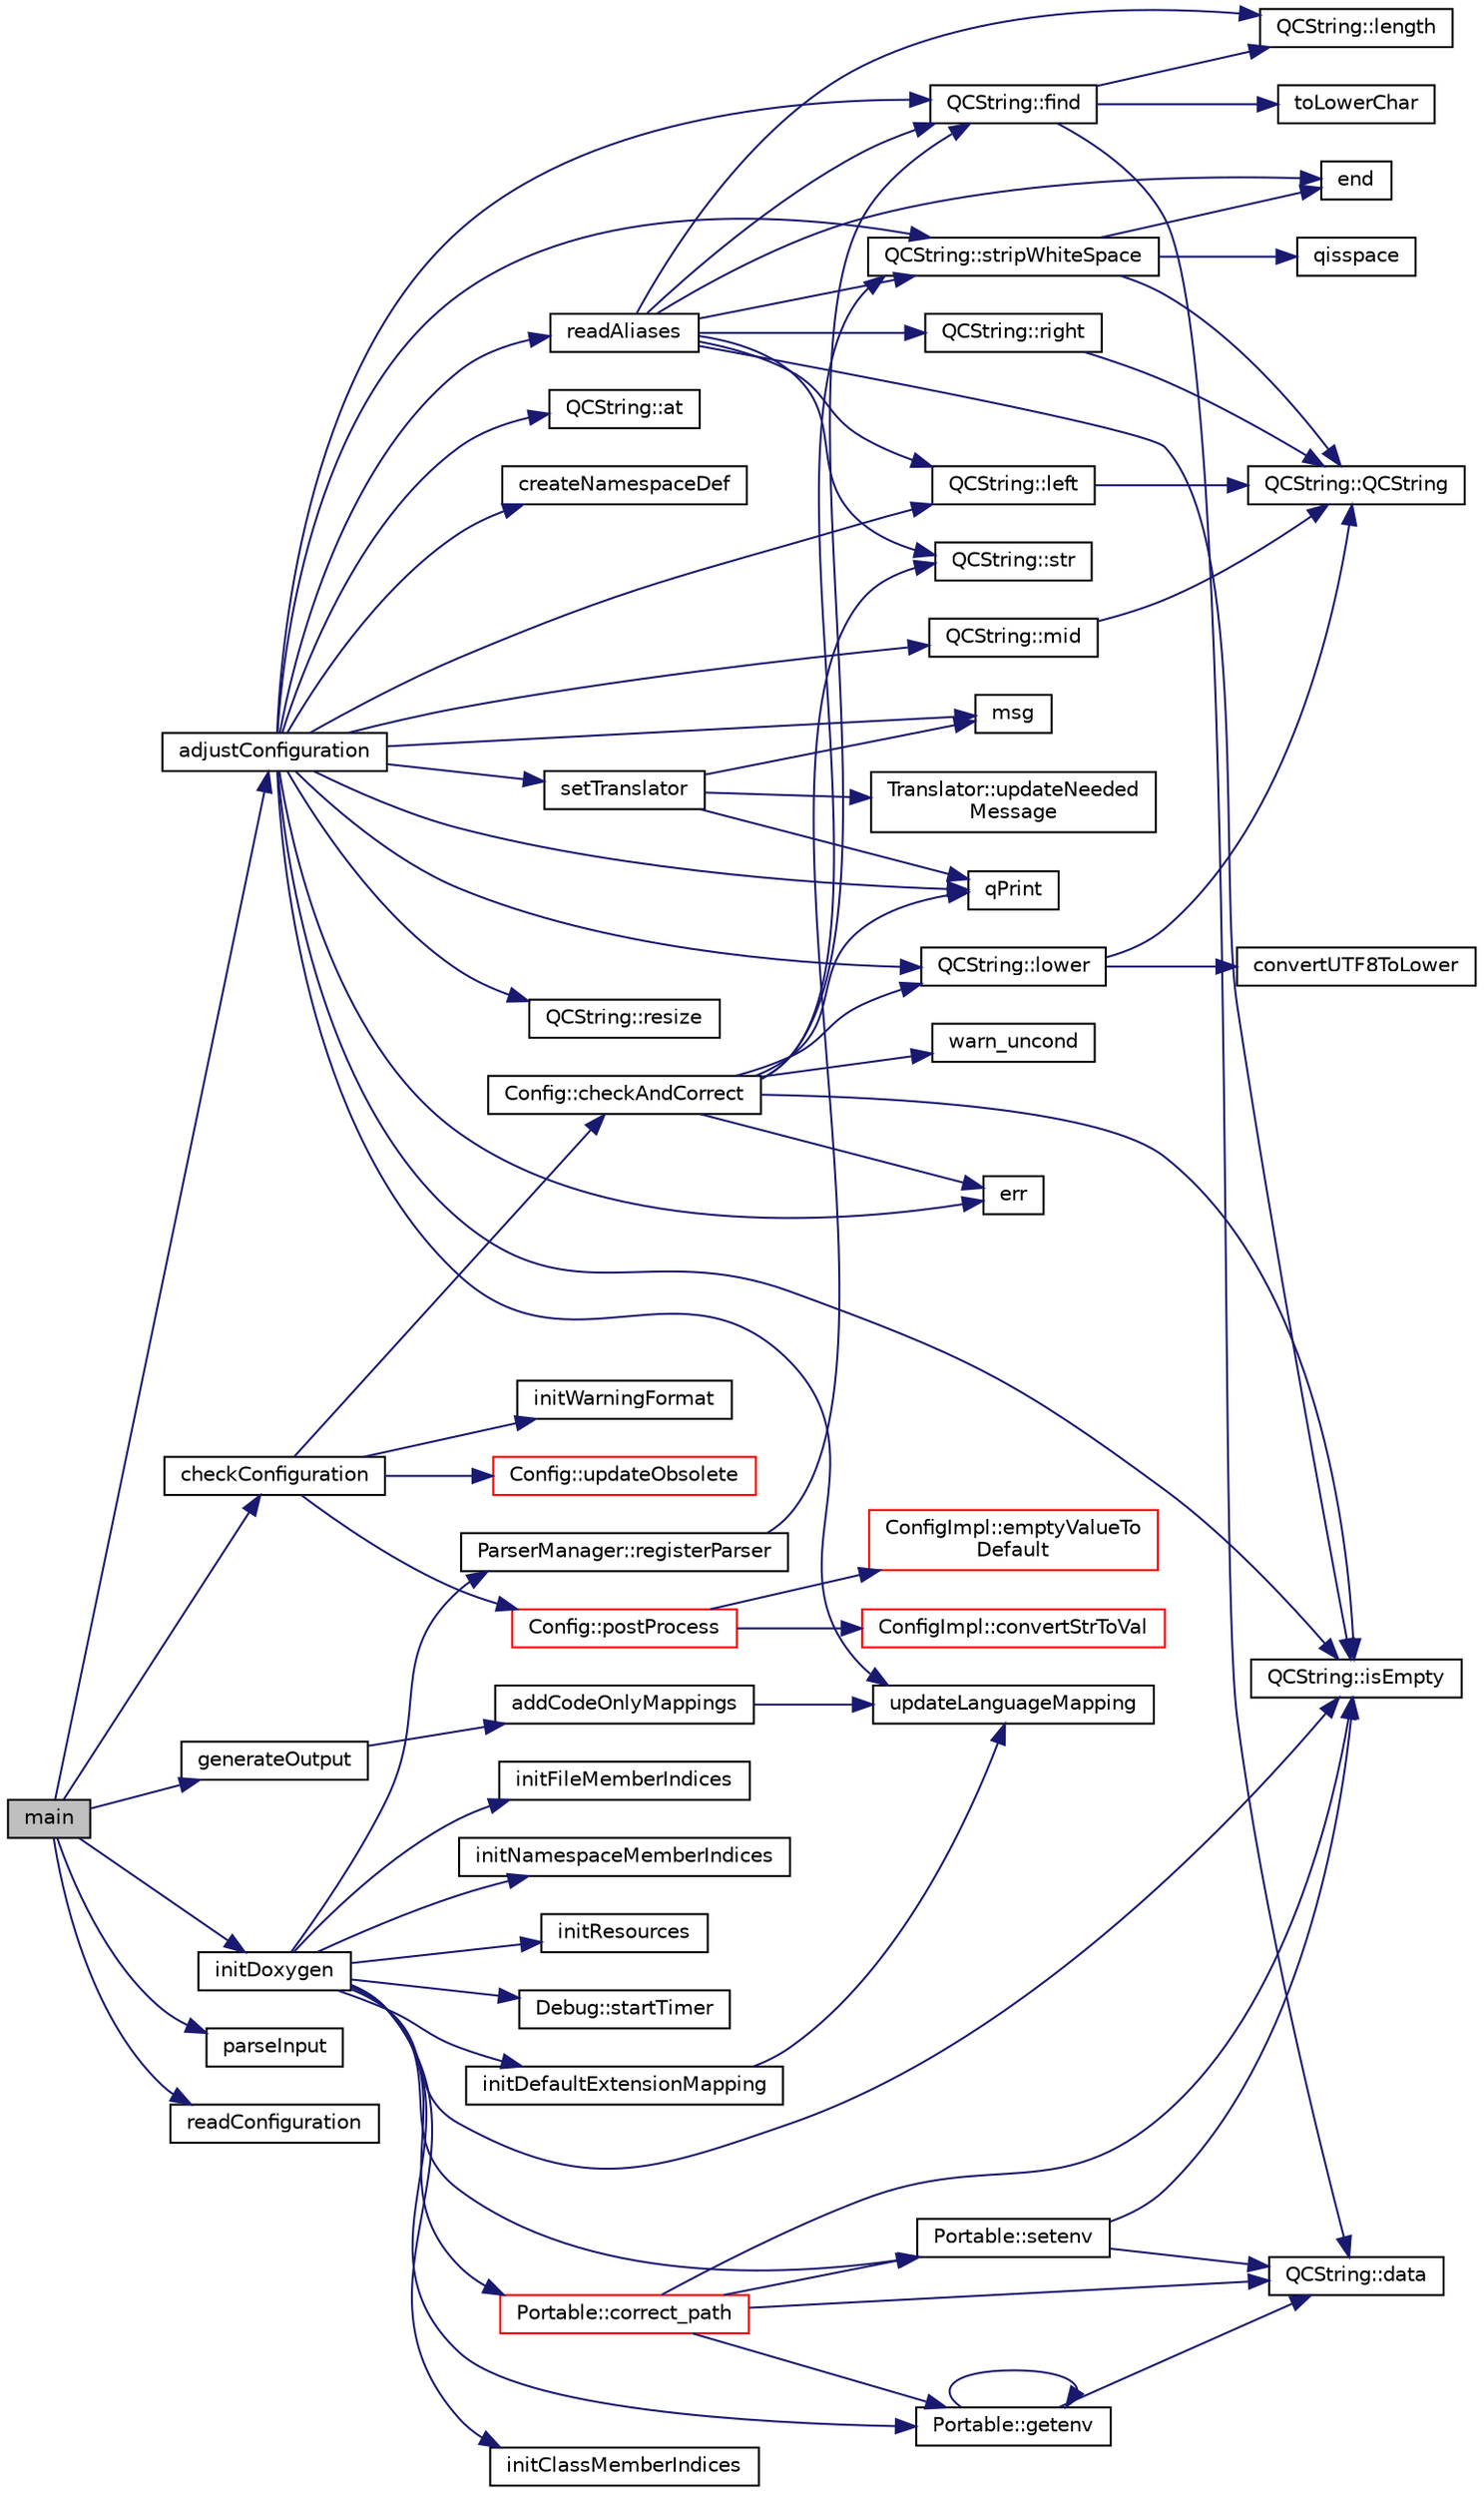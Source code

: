 digraph "main"
{
 // LATEX_PDF_SIZE
  edge [fontname="Helvetica",fontsize="10",labelfontname="Helvetica",labelfontsize="10"];
  node [fontname="Helvetica",fontsize="10",shape=record];
  rankdir="LR";
  Node1 [label="main",height=0.2,width=0.4,color="black", fillcolor="grey75", style="filled", fontcolor="black",tooltip=" "];
  Node1 -> Node2 [color="midnightblue",fontsize="10",style="solid",fontname="Helvetica"];
  Node2 [label="adjustConfiguration",height=0.2,width=0.4,color="black", fillcolor="white", style="filled",URL="$doxygen_8cpp.html#a10458b8a16238a4eae5fb5019df747e8",tooltip=" "];
  Node2 -> Node3 [color="midnightblue",fontsize="10",style="solid",fontname="Helvetica"];
  Node3 [label="QCString::at",height=0.2,width=0.4,color="black", fillcolor="white", style="filled",URL="$classQCString.html#a4c8be5d062cc14919b53ff0a3c8f9a4f",tooltip=" "];
  Node2 -> Node4 [color="midnightblue",fontsize="10",style="solid",fontname="Helvetica"];
  Node4 [label="createNamespaceDef",height=0.2,width=0.4,color="black", fillcolor="white", style="filled",URL="$namespacedef_8cpp.html#a97d8398a7293fef2b9fd9ff490294ea7",tooltip=" "];
  Node2 -> Node5 [color="midnightblue",fontsize="10",style="solid",fontname="Helvetica"];
  Node5 [label="err",height=0.2,width=0.4,color="black", fillcolor="white", style="filled",URL="$message_8cpp.html#aede5746344fdce99647541101eaa7f06",tooltip=" "];
  Node2 -> Node6 [color="midnightblue",fontsize="10",style="solid",fontname="Helvetica"];
  Node6 [label="QCString::find",height=0.2,width=0.4,color="black", fillcolor="white", style="filled",URL="$classQCString.html#a0182ece6b76dad6475dafb53e2faaf10",tooltip=" "];
  Node6 -> Node7 [color="midnightblue",fontsize="10",style="solid",fontname="Helvetica"];
  Node7 [label="QCString::data",height=0.2,width=0.4,color="black", fillcolor="white", style="filled",URL="$classQCString.html#ac3aa3ac1a1c36d3305eba22a2eb0d098",tooltip=" "];
  Node6 -> Node8 [color="midnightblue",fontsize="10",style="solid",fontname="Helvetica"];
  Node8 [label="QCString::length",height=0.2,width=0.4,color="black", fillcolor="white", style="filled",URL="$classQCString.html#ac52596733e9110b778019946d73fb268",tooltip=" "];
  Node6 -> Node9 [color="midnightblue",fontsize="10",style="solid",fontname="Helvetica"];
  Node9 [label="toLowerChar",height=0.2,width=0.4,color="black", fillcolor="white", style="filled",URL="$qcstring_8cpp.html#a4e545641f98651d4fb8299b407721f9b",tooltip=" "];
  Node2 -> Node10 [color="midnightblue",fontsize="10",style="solid",fontname="Helvetica"];
  Node10 [label="QCString::isEmpty",height=0.2,width=0.4,color="black", fillcolor="white", style="filled",URL="$classQCString.html#a621c4090d69ad7d05ef8e5234376c3d8",tooltip=" "];
  Node2 -> Node11 [color="midnightblue",fontsize="10",style="solid",fontname="Helvetica"];
  Node11 [label="QCString::left",height=0.2,width=0.4,color="black", fillcolor="white", style="filled",URL="$classQCString.html#aecf8b66312c4e97333219cc344c11a4f",tooltip=" "];
  Node11 -> Node12 [color="midnightblue",fontsize="10",style="solid",fontname="Helvetica"];
  Node12 [label="QCString::QCString",height=0.2,width=0.4,color="black", fillcolor="white", style="filled",URL="$classQCString.html#ad691e1087cc03e14e00d1147ae0ecab7",tooltip=" "];
  Node2 -> Node13 [color="midnightblue",fontsize="10",style="solid",fontname="Helvetica"];
  Node13 [label="QCString::lower",height=0.2,width=0.4,color="black", fillcolor="white", style="filled",URL="$classQCString.html#a33688239622e659cfb469fbd62c9cccb",tooltip=" "];
  Node13 -> Node14 [color="midnightblue",fontsize="10",style="solid",fontname="Helvetica"];
  Node14 [label="convertUTF8ToLower",height=0.2,width=0.4,color="black", fillcolor="white", style="filled",URL="$utf8_8cpp.html#a90000b3876f8ff0fed72d2c31ecdfe11",tooltip=" "];
  Node13 -> Node12 [color="midnightblue",fontsize="10",style="solid",fontname="Helvetica"];
  Node2 -> Node15 [color="midnightblue",fontsize="10",style="solid",fontname="Helvetica"];
  Node15 [label="QCString::mid",height=0.2,width=0.4,color="black", fillcolor="white", style="filled",URL="$classQCString.html#a27136caf9c0bc4daca574cda6f113551",tooltip=" "];
  Node15 -> Node12 [color="midnightblue",fontsize="10",style="solid",fontname="Helvetica"];
  Node2 -> Node16 [color="midnightblue",fontsize="10",style="solid",fontname="Helvetica"];
  Node16 [label="msg",height=0.2,width=0.4,color="black", fillcolor="white", style="filled",URL="$message_8cpp.html#aba549a028419cd48a3f373037c2c57eb",tooltip=" "];
  Node2 -> Node17 [color="midnightblue",fontsize="10",style="solid",fontname="Helvetica"];
  Node17 [label="qPrint",height=0.2,width=0.4,color="black", fillcolor="white", style="filled",URL="$qcstring_8h.html#a9851ebb5ae2f65b4d2b1d08421edbfd2",tooltip=" "];
  Node2 -> Node18 [color="midnightblue",fontsize="10",style="solid",fontname="Helvetica"];
  Node18 [label="readAliases",height=0.2,width=0.4,color="black", fillcolor="white", style="filled",URL="$doxygen_8cpp.html#af229513c065c90147eff5559f0844c00",tooltip=" "];
  Node18 -> Node19 [color="midnightblue",fontsize="10",style="solid",fontname="Helvetica"];
  Node19 [label="end",height=0.2,width=0.4,color="black", fillcolor="white", style="filled",URL="$dir_8cpp.html#abb4720f72b574f81dc4f7aea0e653a64",tooltip=" "];
  Node18 -> Node6 [color="midnightblue",fontsize="10",style="solid",fontname="Helvetica"];
  Node18 -> Node10 [color="midnightblue",fontsize="10",style="solid",fontname="Helvetica"];
  Node18 -> Node11 [color="midnightblue",fontsize="10",style="solid",fontname="Helvetica"];
  Node18 -> Node8 [color="midnightblue",fontsize="10",style="solid",fontname="Helvetica"];
  Node18 -> Node20 [color="midnightblue",fontsize="10",style="solid",fontname="Helvetica"];
  Node20 [label="QCString::right",height=0.2,width=0.4,color="black", fillcolor="white", style="filled",URL="$classQCString.html#a8f4aa5417f6a834f28c7148a1fe262d5",tooltip=" "];
  Node20 -> Node12 [color="midnightblue",fontsize="10",style="solid",fontname="Helvetica"];
  Node18 -> Node21 [color="midnightblue",fontsize="10",style="solid",fontname="Helvetica"];
  Node21 [label="QCString::str",height=0.2,width=0.4,color="black", fillcolor="white", style="filled",URL="$classQCString.html#a9824b07232eea418ab3b3e7dc3178eec",tooltip=" "];
  Node18 -> Node22 [color="midnightblue",fontsize="10",style="solid",fontname="Helvetica"];
  Node22 [label="QCString::stripWhiteSpace",height=0.2,width=0.4,color="black", fillcolor="white", style="filled",URL="$classQCString.html#a66269a694d9e6961bfd145bb4ca72f42",tooltip="returns a copy of this string with leading and trailing whitespace removed"];
  Node22 -> Node19 [color="midnightblue",fontsize="10",style="solid",fontname="Helvetica"];
  Node22 -> Node12 [color="midnightblue",fontsize="10",style="solid",fontname="Helvetica"];
  Node22 -> Node23 [color="midnightblue",fontsize="10",style="solid",fontname="Helvetica"];
  Node23 [label="qisspace",height=0.2,width=0.4,color="black", fillcolor="white", style="filled",URL="$qcstring_8h.html#a77c877f20c7388af72f6a936072b5109",tooltip=" "];
  Node2 -> Node24 [color="midnightblue",fontsize="10",style="solid",fontname="Helvetica"];
  Node24 [label="QCString::resize",height=0.2,width=0.4,color="black", fillcolor="white", style="filled",URL="$classQCString.html#a993474e2da59141336e6105b8e154f2b",tooltip=" "];
  Node2 -> Node25 [color="midnightblue",fontsize="10",style="solid",fontname="Helvetica"];
  Node25 [label="setTranslator",height=0.2,width=0.4,color="black", fillcolor="white", style="filled",URL="$language_8cpp.html#a1035c7c56bdac87a032ba8a18a58eb38",tooltip=" "];
  Node25 -> Node16 [color="midnightblue",fontsize="10",style="solid",fontname="Helvetica"];
  Node25 -> Node17 [color="midnightblue",fontsize="10",style="solid",fontname="Helvetica"];
  Node25 -> Node26 [color="midnightblue",fontsize="10",style="solid",fontname="Helvetica"];
  Node26 [label="Translator::updateNeeded\lMessage",height=0.2,width=0.4,color="black", fillcolor="white", style="filled",URL="$classTranslator.html#a8841e027d8a0e661d0cef7e06d75c22a",tooltip=" "];
  Node2 -> Node22 [color="midnightblue",fontsize="10",style="solid",fontname="Helvetica"];
  Node2 -> Node27 [color="midnightblue",fontsize="10",style="solid",fontname="Helvetica"];
  Node27 [label="updateLanguageMapping",height=0.2,width=0.4,color="black", fillcolor="white", style="filled",URL="$util_8cpp.html#ae4f8196aff5be2c0b8046c45e3830fab",tooltip=" "];
  Node1 -> Node28 [color="midnightblue",fontsize="10",style="solid",fontname="Helvetica"];
  Node28 [label="checkConfiguration",height=0.2,width=0.4,color="black", fillcolor="white", style="filled",URL="$doxygen_8cpp.html#a2426bb829c785229969c3052f3e37fb1",tooltip=" "];
  Node28 -> Node29 [color="midnightblue",fontsize="10",style="solid",fontname="Helvetica"];
  Node29 [label="Config::checkAndCorrect",height=0.2,width=0.4,color="black", fillcolor="white", style="filled",URL="$namespaceConfig.html#a43f9512cdb148a0f68a30519debac43f",tooltip=" "];
  Node29 -> Node5 [color="midnightblue",fontsize="10",style="solid",fontname="Helvetica"];
  Node29 -> Node6 [color="midnightblue",fontsize="10",style="solid",fontname="Helvetica"];
  Node29 -> Node10 [color="midnightblue",fontsize="10",style="solid",fontname="Helvetica"];
  Node29 -> Node13 [color="midnightblue",fontsize="10",style="solid",fontname="Helvetica"];
  Node29 -> Node17 [color="midnightblue",fontsize="10",style="solid",fontname="Helvetica"];
  Node29 -> Node22 [color="midnightblue",fontsize="10",style="solid",fontname="Helvetica"];
  Node29 -> Node30 [color="midnightblue",fontsize="10",style="solid",fontname="Helvetica"];
  Node30 [label="warn_uncond",height=0.2,width=0.4,color="black", fillcolor="white", style="filled",URL="$message_8cpp.html#a1fd98c6976d3826490804976e17eb83f",tooltip=" "];
  Node28 -> Node31 [color="midnightblue",fontsize="10",style="solid",fontname="Helvetica"];
  Node31 [label="initWarningFormat",height=0.2,width=0.4,color="black", fillcolor="white", style="filled",URL="$message_8cpp.html#aa0b7262dc94aba9476d8669db4f3920e",tooltip=" "];
  Node28 -> Node32 [color="midnightblue",fontsize="10",style="solid",fontname="Helvetica"];
  Node32 [label="Config::postProcess",height=0.2,width=0.4,color="red", fillcolor="white", style="filled",URL="$namespaceConfig.html#aea3da3702f1934c2f8fb9948bb0daca2",tooltip=" "];
  Node32 -> Node33 [color="midnightblue",fontsize="10",style="solid",fontname="Helvetica"];
  Node33 [label="ConfigImpl::convertStrToVal",height=0.2,width=0.4,color="red", fillcolor="white", style="filled",URL="$classConfigImpl.html#a866e373ff4207d492e15ca578e53a551",tooltip=" "];
  Node32 -> Node35 [color="midnightblue",fontsize="10",style="solid",fontname="Helvetica"];
  Node35 [label="ConfigImpl::emptyValueTo\lDefault",height=0.2,width=0.4,color="red", fillcolor="white", style="filled",URL="$classConfigImpl.html#ae0072f7a4546b40a6c445e826bb6e027",tooltip=" "];
  Node28 -> Node43 [color="midnightblue",fontsize="10",style="solid",fontname="Helvetica"];
  Node43 [label="Config::updateObsolete",height=0.2,width=0.4,color="red", fillcolor="white", style="filled",URL="$namespaceConfig.html#ad27e22c157d0c2d33414923d0a41c200",tooltip=" "];
  Node1 -> Node51 [color="midnightblue",fontsize="10",style="solid",fontname="Helvetica"];
  Node51 [label="generateOutput",height=0.2,width=0.4,color="black", fillcolor="white", style="filled",URL="$doxygen_8cpp.html#a3efb8cd50f4362e3d58e72febfb872fa",tooltip=" "];
  Node51 -> Node52 [color="midnightblue",fontsize="10",style="solid",fontname="Helvetica"];
  Node52 [label="addCodeOnlyMappings",height=0.2,width=0.4,color="black", fillcolor="white", style="filled",URL="$util_8cpp.html#a2a25909e621a15bb253eb0d6a7d1db13",tooltip=" "];
  Node52 -> Node27 [color="midnightblue",fontsize="10",style="solid",fontname="Helvetica"];
  Node1 -> Node53 [color="midnightblue",fontsize="10",style="solid",fontname="Helvetica"];
  Node53 [label="initDoxygen",height=0.2,width=0.4,color="black", fillcolor="white", style="filled",URL="$doxygen_8cpp.html#a122070be7aebc9e3ab560b58fdd922c9",tooltip=" "];
  Node53 -> Node54 [color="midnightblue",fontsize="10",style="solid",fontname="Helvetica"];
  Node54 [label="Portable::correct_path",height=0.2,width=0.4,color="red", fillcolor="white", style="filled",URL="$namespacePortable.html#a7b0d9dbb919f445905c42fabb783c6f9",tooltip=" "];
  Node54 -> Node7 [color="midnightblue",fontsize="10",style="solid",fontname="Helvetica"];
  Node54 -> Node55 [color="midnightblue",fontsize="10",style="solid",fontname="Helvetica"];
  Node55 [label="Portable::getenv",height=0.2,width=0.4,color="black", fillcolor="white", style="filled",URL="$namespacePortable.html#ae1a7516287ca7c75eebc3fa7aa12e970",tooltip=" "];
  Node55 -> Node7 [color="midnightblue",fontsize="10",style="solid",fontname="Helvetica"];
  Node55 -> Node55 [color="midnightblue",fontsize="10",style="solid",fontname="Helvetica"];
  Node54 -> Node10 [color="midnightblue",fontsize="10",style="solid",fontname="Helvetica"];
  Node54 -> Node56 [color="midnightblue",fontsize="10",style="solid",fontname="Helvetica"];
  Node56 [label="Portable::setenv",height=0.2,width=0.4,color="black", fillcolor="white", style="filled",URL="$namespacePortable.html#abd244447df22d110ad410b69c357fdf3",tooltip=" "];
  Node56 -> Node7 [color="midnightblue",fontsize="10",style="solid",fontname="Helvetica"];
  Node56 -> Node10 [color="midnightblue",fontsize="10",style="solid",fontname="Helvetica"];
  Node53 -> Node55 [color="midnightblue",fontsize="10",style="solid",fontname="Helvetica"];
  Node53 -> Node60 [color="midnightblue",fontsize="10",style="solid",fontname="Helvetica"];
  Node60 [label="initClassMemberIndices",height=0.2,width=0.4,color="black", fillcolor="white", style="filled",URL="$index_8cpp.html#aa81ddea105efdb7387c7dbbeccb7853f",tooltip=" "];
  Node53 -> Node61 [color="midnightblue",fontsize="10",style="solid",fontname="Helvetica"];
  Node61 [label="initDefaultExtensionMapping",height=0.2,width=0.4,color="black", fillcolor="white", style="filled",URL="$util_8cpp.html#a87fb21e07b359f00a4e3774a6eb736e3",tooltip=" "];
  Node61 -> Node27 [color="midnightblue",fontsize="10",style="solid",fontname="Helvetica"];
  Node53 -> Node62 [color="midnightblue",fontsize="10",style="solid",fontname="Helvetica"];
  Node62 [label="initFileMemberIndices",height=0.2,width=0.4,color="black", fillcolor="white", style="filled",URL="$index_8cpp.html#af69a5ffa69982799bc4ea5f3cd95a6be",tooltip=" "];
  Node53 -> Node63 [color="midnightblue",fontsize="10",style="solid",fontname="Helvetica"];
  Node63 [label="initNamespaceMemberIndices",height=0.2,width=0.4,color="black", fillcolor="white", style="filled",URL="$index_8cpp.html#ac56c2afc476b9e3d86920efa77f225c8",tooltip=" "];
  Node53 -> Node64 [color="midnightblue",fontsize="10",style="solid",fontname="Helvetica"];
  Node64 [label="initResources",height=0.2,width=0.4,color="black", fillcolor="white", style="filled",URL="$doxygen_8cpp.html#ac574253826b0b2a23c4c9bcf2ec89f62",tooltip=" "];
  Node53 -> Node10 [color="midnightblue",fontsize="10",style="solid",fontname="Helvetica"];
  Node53 -> Node65 [color="midnightblue",fontsize="10",style="solid",fontname="Helvetica"];
  Node65 [label="ParserManager::registerParser",height=0.2,width=0.4,color="black", fillcolor="white", style="filled",URL="$classParserManager.html#ae3fd2274adef4a45c05ee1c56ffedd5b",tooltip=" "];
  Node65 -> Node21 [color="midnightblue",fontsize="10",style="solid",fontname="Helvetica"];
  Node53 -> Node56 [color="midnightblue",fontsize="10",style="solid",fontname="Helvetica"];
  Node53 -> Node66 [color="midnightblue",fontsize="10",style="solid",fontname="Helvetica"];
  Node66 [label="Debug::startTimer",height=0.2,width=0.4,color="black", fillcolor="white", style="filled",URL="$classDebug.html#ad34e8ad3d814a4cf8b29ce98fd7a96f5",tooltip=" "];
  Node1 -> Node67 [color="midnightblue",fontsize="10",style="solid",fontname="Helvetica"];
  Node67 [label="parseInput",height=0.2,width=0.4,color="black", fillcolor="white", style="filled",URL="$doxygen_8cpp.html#a59d66805ece9da6ffd55fa4cc8252ef1",tooltip=" "];
  Node1 -> Node68 [color="midnightblue",fontsize="10",style="solid",fontname="Helvetica"];
  Node68 [label="readConfiguration",height=0.2,width=0.4,color="black", fillcolor="white", style="filled",URL="$doxygen_8cpp.html#ab0fa1b0c948e78e0d0d749ff1f5740b5",tooltip=" "];
}
